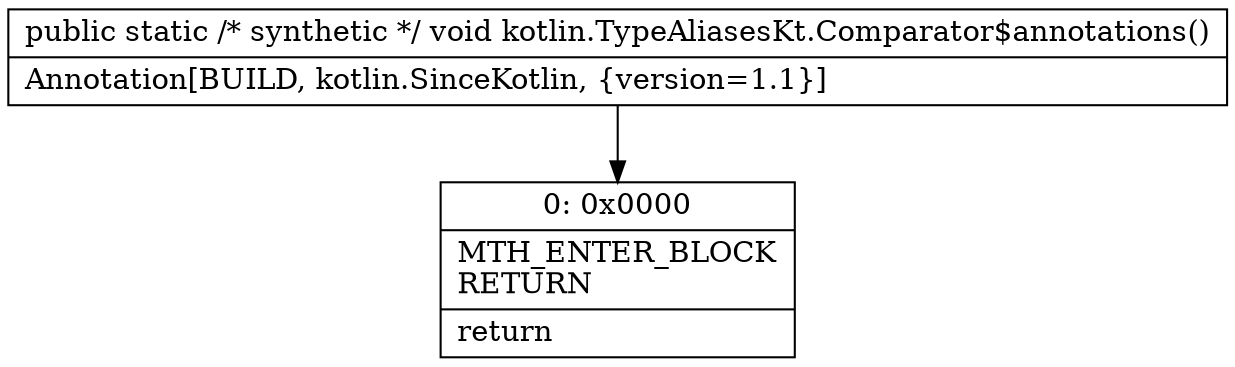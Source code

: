 digraph "CFG forkotlin.TypeAliasesKt.Comparator$annotations()V" {
Node_0 [shape=record,label="{0\:\ 0x0000|MTH_ENTER_BLOCK\lRETURN\l|return\l}"];
MethodNode[shape=record,label="{public static \/* synthetic *\/ void kotlin.TypeAliasesKt.Comparator$annotations()  | Annotation[BUILD, kotlin.SinceKotlin, \{version=1.1\}]\l}"];
MethodNode -> Node_0;
}

